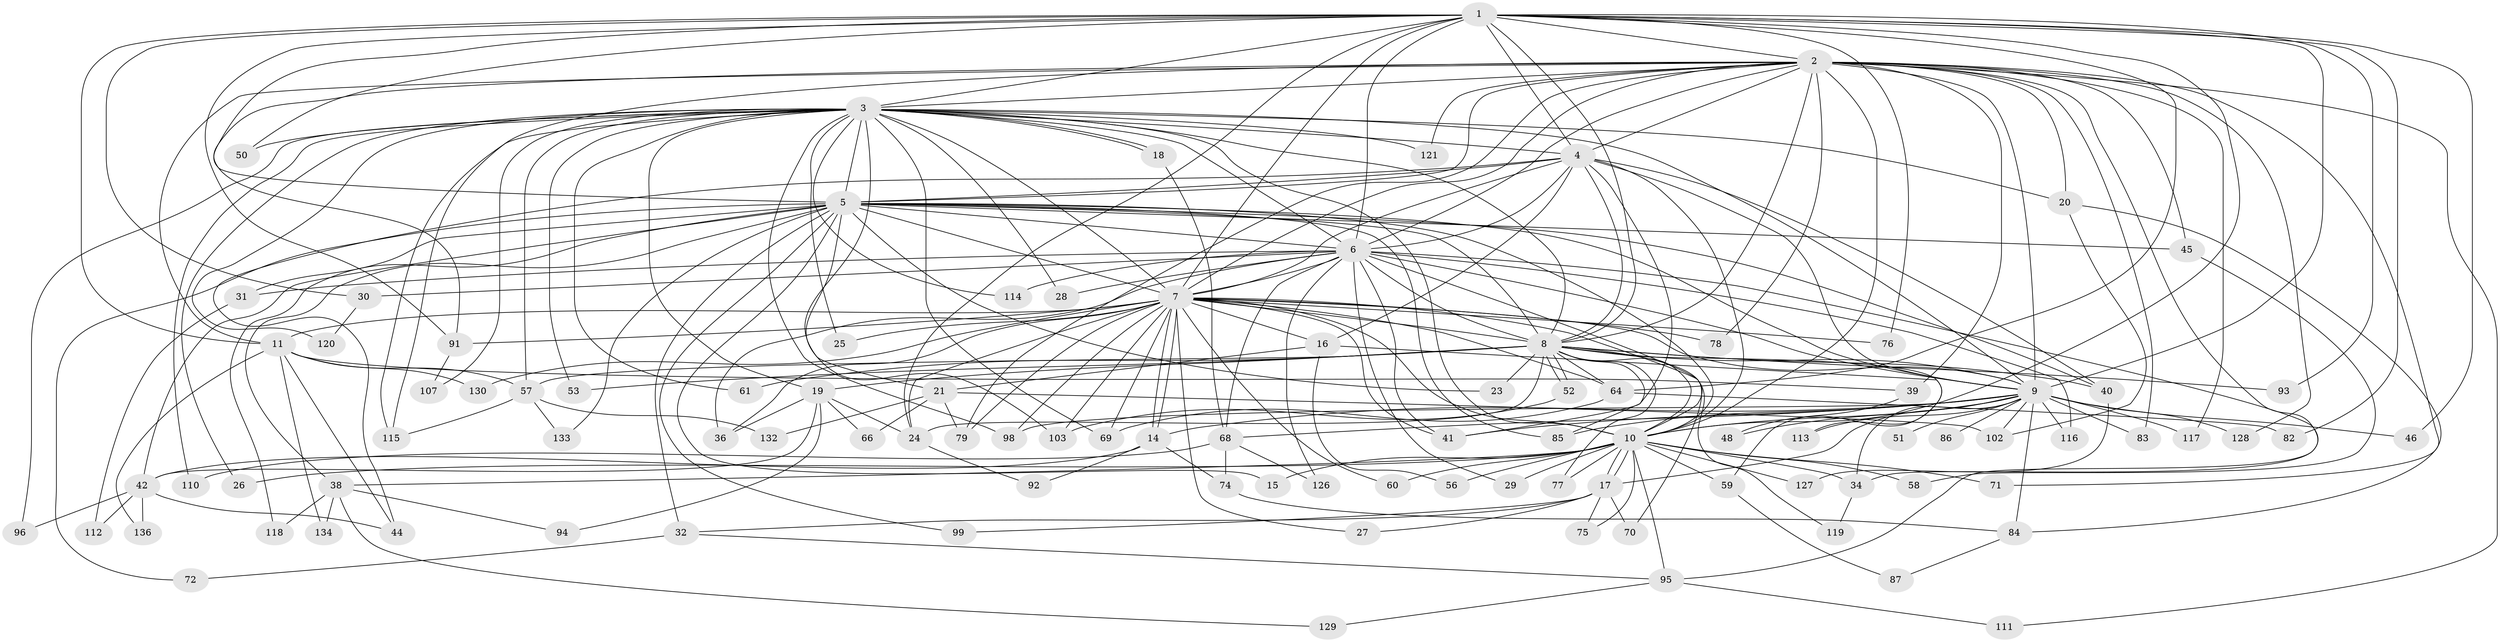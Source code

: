 // Generated by graph-tools (version 1.1) at 2025/51/02/27/25 19:51:49]
// undirected, 101 vertices, 250 edges
graph export_dot {
graph [start="1"]
  node [color=gray90,style=filled];
  1 [super="+13"];
  2 [super="+12"];
  3 [super="+109"];
  4 [super="+106"];
  5 [super="+33"];
  6 [super="+62"];
  7 [super="+137"];
  8 [super="+54"];
  9 [super="+37"];
  10 [super="+73"];
  11 [super="+49"];
  14 [super="+55"];
  15 [super="+67"];
  16 [super="+35"];
  17 [super="+22"];
  18;
  19 [super="+89"];
  20;
  21 [super="+80"];
  23;
  24 [super="+123"];
  25;
  26;
  27;
  28;
  29 [super="+88"];
  30 [super="+104"];
  31;
  32;
  34 [super="+47"];
  36 [super="+65"];
  38 [super="+81"];
  39;
  40 [super="+90"];
  41;
  42 [super="+43"];
  44 [super="+131"];
  45;
  46;
  48;
  50;
  51;
  52;
  53;
  56;
  57 [super="+63"];
  58;
  59;
  60;
  61;
  64 [super="+100"];
  66;
  68 [super="+105"];
  69 [super="+135"];
  70;
  71;
  72;
  74;
  75;
  76;
  77;
  78;
  79;
  82;
  83;
  84 [super="+124"];
  85 [super="+97"];
  86;
  87;
  91 [super="+108"];
  92;
  93;
  94;
  95 [super="+101"];
  96;
  98;
  99;
  102 [super="+138"];
  103 [super="+122"];
  107;
  110;
  111;
  112;
  113;
  114;
  115 [super="+125"];
  116;
  117;
  118;
  119;
  120;
  121;
  126;
  127;
  128;
  129;
  130;
  132;
  133;
  134;
  136;
  1 -- 2;
  1 -- 3;
  1 -- 4;
  1 -- 5;
  1 -- 6;
  1 -- 7;
  1 -- 8;
  1 -- 9 [weight=2];
  1 -- 10;
  1 -- 24;
  1 -- 30;
  1 -- 46;
  1 -- 50;
  1 -- 64;
  1 -- 82;
  1 -- 93;
  1 -- 11;
  1 -- 91;
  1 -- 76;
  2 -- 3;
  2 -- 4;
  2 -- 5 [weight=2];
  2 -- 6;
  2 -- 7;
  2 -- 8;
  2 -- 9 [weight=2];
  2 -- 10;
  2 -- 11;
  2 -- 20;
  2 -- 34;
  2 -- 39;
  2 -- 71;
  2 -- 78;
  2 -- 79;
  2 -- 83;
  2 -- 91;
  2 -- 111;
  2 -- 115;
  2 -- 121;
  2 -- 128;
  2 -- 45;
  2 -- 117;
  3 -- 4;
  3 -- 5;
  3 -- 6;
  3 -- 7;
  3 -- 8;
  3 -- 9;
  3 -- 10;
  3 -- 18;
  3 -- 18;
  3 -- 19;
  3 -- 20;
  3 -- 21;
  3 -- 25;
  3 -- 26;
  3 -- 28;
  3 -- 50;
  3 -- 53;
  3 -- 57;
  3 -- 61;
  3 -- 69;
  3 -- 96;
  3 -- 107;
  3 -- 110;
  3 -- 120;
  3 -- 121;
  3 -- 98;
  3 -- 114;
  3 -- 115;
  4 -- 5;
  4 -- 6;
  4 -- 7;
  4 -- 8;
  4 -- 9;
  4 -- 10;
  4 -- 16;
  4 -- 40;
  4 -- 44;
  4 -- 41;
  5 -- 6;
  5 -- 7;
  5 -- 8 [weight=2];
  5 -- 9;
  5 -- 10 [weight=2];
  5 -- 15;
  5 -- 23;
  5 -- 31;
  5 -- 32;
  5 -- 38 [weight=2];
  5 -- 40;
  5 -- 42;
  5 -- 45;
  5 -- 72;
  5 -- 99;
  5 -- 103;
  5 -- 118;
  5 -- 133;
  5 -- 85;
  6 -- 7;
  6 -- 8;
  6 -- 9;
  6 -- 10;
  6 -- 28;
  6 -- 29;
  6 -- 30 [weight=2];
  6 -- 31;
  6 -- 36;
  6 -- 116;
  6 -- 126;
  6 -- 68;
  6 -- 41;
  6 -- 114;
  6 -- 95;
  7 -- 8;
  7 -- 9;
  7 -- 10;
  7 -- 11;
  7 -- 14;
  7 -- 14;
  7 -- 16 [weight=2];
  7 -- 25;
  7 -- 27;
  7 -- 36;
  7 -- 41;
  7 -- 60;
  7 -- 64 [weight=2];
  7 -- 69;
  7 -- 76;
  7 -- 78;
  7 -- 79;
  7 -- 91;
  7 -- 98;
  7 -- 119;
  7 -- 130;
  7 -- 24;
  7 -- 103;
  8 -- 9;
  8 -- 10 [weight=2];
  8 -- 19;
  8 -- 23;
  8 -- 24;
  8 -- 52;
  8 -- 52;
  8 -- 53;
  8 -- 57;
  8 -- 59;
  8 -- 61;
  8 -- 70;
  8 -- 77;
  8 -- 85;
  8 -- 93;
  8 -- 40;
  8 -- 64;
  9 -- 10;
  9 -- 46;
  9 -- 48;
  9 -- 51 [weight=2];
  9 -- 68;
  9 -- 83;
  9 -- 84;
  9 -- 85;
  9 -- 86 [weight=2];
  9 -- 98;
  9 -- 102;
  9 -- 113;
  9 -- 116;
  9 -- 117;
  9 -- 128;
  9 -- 17;
  9 -- 41;
  9 -- 14;
  9 -- 34;
  10 -- 15 [weight=2];
  10 -- 17;
  10 -- 17;
  10 -- 26;
  10 -- 29 [weight=2];
  10 -- 34;
  10 -- 38;
  10 -- 56;
  10 -- 58;
  10 -- 59;
  10 -- 60;
  10 -- 71;
  10 -- 75;
  10 -- 77;
  10 -- 95;
  10 -- 127;
  11 -- 39;
  11 -- 134;
  11 -- 136;
  11 -- 130;
  11 -- 44;
  11 -- 57;
  14 -- 42;
  14 -- 74;
  14 -- 92;
  16 -- 21;
  16 -- 113;
  16 -- 56;
  17 -- 27;
  17 -- 32;
  17 -- 70;
  17 -- 75;
  17 -- 99;
  18 -- 68;
  19 -- 66;
  19 -- 94;
  19 -- 42;
  19 -- 24;
  19 -- 36;
  20 -- 84;
  20 -- 102;
  21 -- 66;
  21 -- 102;
  21 -- 132;
  21 -- 79;
  24 -- 92;
  30 -- 120;
  31 -- 112;
  32 -- 72;
  32 -- 95;
  34 -- 119;
  38 -- 94;
  38 -- 129;
  38 -- 134;
  38 -- 118;
  39 -- 48;
  40 -- 127;
  42 -- 96;
  42 -- 112;
  42 -- 136;
  42 -- 44;
  45 -- 58;
  52 -- 103;
  57 -- 115;
  57 -- 132;
  57 -- 133;
  59 -- 87;
  64 -- 82;
  64 -- 69;
  68 -- 74;
  68 -- 110;
  68 -- 126;
  74 -- 84;
  84 -- 87;
  91 -- 107;
  95 -- 129;
  95 -- 111;
}

